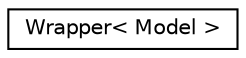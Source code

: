 digraph "Graphical Class Hierarchy"
{
 // LATEX_PDF_SIZE
  edge [fontname="Helvetica",fontsize="10",labelfontname="Helvetica",labelfontsize="10"];
  node [fontname="Helvetica",fontsize="10",shape=record];
  rankdir="LR";
  Node0 [label="Wrapper\< Model \>",height=0.2,width=0.4,color="black", fillcolor="white", style="filled",URL="$struct_wrapper.html",tooltip=" "];
}
